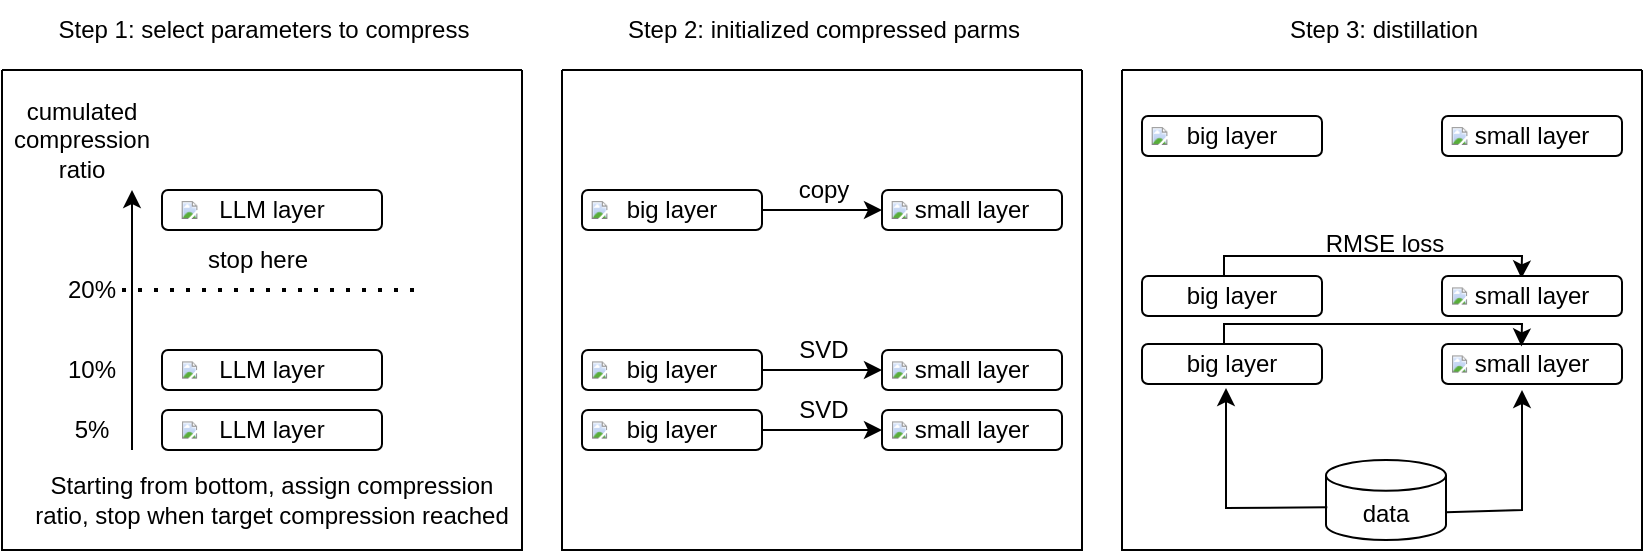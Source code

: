 <mxfile version="20.2.3" type="device"><diagram id="-O8K_xurxsSe1AlVAuJ2" name="Page-1"><mxGraphModel dx="931" dy="688" grid="1" gridSize="10" guides="1" tooltips="1" connect="1" arrows="1" fold="1" page="1" pageScale="1" pageWidth="827" pageHeight="1169" math="0" shadow="0"><root><mxCell id="0"/><mxCell id="1" parent="0"/><mxCell id="yRJL_Q9edd8t28seV29l-11" value="LLM layer" style="rounded=1;whiteSpace=wrap;html=1;" parent="1" vertex="1"><mxGeometry x="180" y="400" width="110" height="20" as="geometry"/></mxCell><mxCell id="-qp4wE3CLyKNubmdTfGH-1" value="LLM layer" style="rounded=1;whiteSpace=wrap;html=1;" vertex="1" parent="1"><mxGeometry x="180" y="370" width="110" height="20" as="geometry"/></mxCell><mxCell id="-qp4wE3CLyKNubmdTfGH-2" value="LLM layer" style="rounded=1;whiteSpace=wrap;html=1;" vertex="1" parent="1"><mxGeometry x="180" y="290" width="110" height="20" as="geometry"/></mxCell><mxCell id="-qp4wE3CLyKNubmdTfGH-3" value="" style="endArrow=classic;html=1;rounded=0;" edge="1" parent="1"><mxGeometry width="50" height="50" relative="1" as="geometry"><mxPoint x="165" y="420" as="sourcePoint"/><mxPoint x="165" y="290" as="targetPoint"/></mxGeometry></mxCell><mxCell id="-qp4wE3CLyKNubmdTfGH-4" value="Starting from bottom, assign compression ratio, stop when target compression reached" style="text;html=1;strokeColor=none;fillColor=none;align=center;verticalAlign=middle;whiteSpace=wrap;rounded=0;" vertex="1" parent="1"><mxGeometry x="110" y="430" width="250" height="30" as="geometry"/></mxCell><mxCell id="-qp4wE3CLyKNubmdTfGH-5" value="cumulated compression ratio" style="text;html=1;strokeColor=none;fillColor=none;align=center;verticalAlign=middle;whiteSpace=wrap;rounded=0;" vertex="1" parent="1"><mxGeometry x="110" y="250" width="60" height="30" as="geometry"/></mxCell><mxCell id="-qp4wE3CLyKNubmdTfGH-6" value="5%" style="text;html=1;strokeColor=none;fillColor=none;align=center;verticalAlign=middle;whiteSpace=wrap;rounded=0;" vertex="1" parent="1"><mxGeometry x="130" y="395" width="30" height="30" as="geometry"/></mxCell><mxCell id="-qp4wE3CLyKNubmdTfGH-7" value="10%" style="text;html=1;strokeColor=none;fillColor=none;align=center;verticalAlign=middle;whiteSpace=wrap;rounded=0;" vertex="1" parent="1"><mxGeometry x="130" y="365" width="30" height="30" as="geometry"/></mxCell><mxCell id="-qp4wE3CLyKNubmdTfGH-8" value="20%" style="text;html=1;strokeColor=none;fillColor=none;align=center;verticalAlign=middle;whiteSpace=wrap;rounded=0;" vertex="1" parent="1"><mxGeometry x="130" y="325" width="30" height="30" as="geometry"/></mxCell><mxCell id="-qp4wE3CLyKNubmdTfGH-9" value="" style="endArrow=none;dashed=1;html=1;dashPattern=1 3;strokeWidth=2;rounded=0;exitX=1;exitY=0.5;exitDx=0;exitDy=0;" edge="1" parent="1" source="-qp4wE3CLyKNubmdTfGH-8"><mxGeometry width="50" height="50" relative="1" as="geometry"><mxPoint x="320" y="370" as="sourcePoint"/><mxPoint x="310" y="340" as="targetPoint"/></mxGeometry></mxCell><mxCell id="-qp4wE3CLyKNubmdTfGH-11" value="" style="shape=image;html=1;verticalLabelPosition=bottom;verticalAlign=top;imageAspect=1;aspect=fixed;image=/home/xtof/Downloads/flame-icon.png;fontSize=12;" vertex="1" parent="1"><mxGeometry x="190" y="375" width="7.54" height="10" as="geometry"/></mxCell><mxCell id="-qp4wE3CLyKNubmdTfGH-12" value="" style="shape=image;html=1;verticalLabelPosition=bottom;verticalAlign=top;imageAspect=1;aspect=fixed;image=/home/xtof/Downloads/snowflake-color-icon.png;fontSize=12;" vertex="1" parent="1"><mxGeometry x="189.27" y="295.5" width="9" height="9" as="geometry"/></mxCell><mxCell id="-qp4wE3CLyKNubmdTfGH-13" value="" style="shape=image;html=1;verticalLabelPosition=bottom;verticalAlign=top;imageAspect=1;aspect=fixed;image=/home/xtof/Downloads/flame-icon.png;fontSize=12;" vertex="1" parent="1"><mxGeometry x="190" y="405" width="7.54" height="10" as="geometry"/></mxCell><mxCell id="-qp4wE3CLyKNubmdTfGH-14" value="Step 1: select parameters to compress" style="text;html=1;strokeColor=none;fillColor=none;align=center;verticalAlign=middle;whiteSpace=wrap;rounded=0;" vertex="1" parent="1"><mxGeometry x="121" y="195" width="220" height="30" as="geometry"/></mxCell><mxCell id="-qp4wE3CLyKNubmdTfGH-15" value="" style="swimlane;startSize=0;" vertex="1" parent="1"><mxGeometry x="100" y="230" width="260" height="240" as="geometry"/></mxCell><mxCell id="-qp4wE3CLyKNubmdTfGH-10" value="stop here" style="text;html=1;strokeColor=none;fillColor=none;align=center;verticalAlign=middle;whiteSpace=wrap;rounded=0;" vertex="1" parent="-qp4wE3CLyKNubmdTfGH-15"><mxGeometry x="97.54" y="80" width="60" height="30" as="geometry"/></mxCell><mxCell id="-qp4wE3CLyKNubmdTfGH-30" value="Step 2: initialized compressed parms" style="text;html=1;strokeColor=none;fillColor=none;align=center;verticalAlign=middle;whiteSpace=wrap;rounded=0;" vertex="1" parent="1"><mxGeometry x="401" y="195" width="220" height="30" as="geometry"/></mxCell><mxCell id="-qp4wE3CLyKNubmdTfGH-31" value="" style="swimlane;startSize=0;" vertex="1" parent="1"><mxGeometry x="380" y="230" width="260" height="240" as="geometry"/></mxCell><mxCell id="-qp4wE3CLyKNubmdTfGH-53" value="SVD" style="text;html=1;strokeColor=none;fillColor=none;align=center;verticalAlign=middle;whiteSpace=wrap;rounded=0;" vertex="1" parent="-qp4wE3CLyKNubmdTfGH-31"><mxGeometry x="101" y="125" width="60" height="30" as="geometry"/></mxCell><mxCell id="-qp4wE3CLyKNubmdTfGH-33" value="big layer" style="rounded=1;whiteSpace=wrap;html=1;" vertex="1" parent="1"><mxGeometry x="390" y="370" width="90" height="20" as="geometry"/></mxCell><mxCell id="-qp4wE3CLyKNubmdTfGH-34" value="big layer" style="rounded=1;whiteSpace=wrap;html=1;" vertex="1" parent="1"><mxGeometry x="390" y="290" width="90" height="20" as="geometry"/></mxCell><mxCell id="-qp4wE3CLyKNubmdTfGH-35" value="" style="shape=image;html=1;verticalLabelPosition=bottom;verticalAlign=top;imageAspect=1;aspect=fixed;image=/home/xtof/Downloads/flame-icon.png;fontSize=12;" vertex="1" parent="1"><mxGeometry x="395" y="375" width="7.54" height="10" as="geometry"/></mxCell><mxCell id="-qp4wE3CLyKNubmdTfGH-36" value="" style="shape=image;html=1;verticalLabelPosition=bottom;verticalAlign=top;imageAspect=1;aspect=fixed;image=/home/xtof/Downloads/snowflake-color-icon.png;fontSize=12;" vertex="1" parent="1"><mxGeometry x="394.27" y="295.5" width="9" height="9" as="geometry"/></mxCell><mxCell id="-qp4wE3CLyKNubmdTfGH-42" value="big layer" style="rounded=1;whiteSpace=wrap;html=1;" vertex="1" parent="1"><mxGeometry x="390" y="400" width="90" height="20" as="geometry"/></mxCell><mxCell id="-qp4wE3CLyKNubmdTfGH-43" value="" style="shape=image;html=1;verticalLabelPosition=bottom;verticalAlign=top;imageAspect=1;aspect=fixed;image=/home/xtof/Downloads/flame-icon.png;fontSize=12;" vertex="1" parent="1"><mxGeometry x="395" y="405" width="7.54" height="10" as="geometry"/></mxCell><mxCell id="-qp4wE3CLyKNubmdTfGH-44" value="small layer" style="rounded=1;whiteSpace=wrap;html=1;" vertex="1" parent="1"><mxGeometry x="540" y="370" width="90" height="20" as="geometry"/></mxCell><mxCell id="-qp4wE3CLyKNubmdTfGH-45" value="small layer" style="rounded=1;whiteSpace=wrap;html=1;" vertex="1" parent="1"><mxGeometry x="540" y="290" width="90" height="20" as="geometry"/></mxCell><mxCell id="-qp4wE3CLyKNubmdTfGH-46" value="" style="shape=image;html=1;verticalLabelPosition=bottom;verticalAlign=top;imageAspect=1;aspect=fixed;image=/home/xtof/Downloads/flame-icon.png;fontSize=12;" vertex="1" parent="1"><mxGeometry x="545" y="375" width="7.54" height="10" as="geometry"/></mxCell><mxCell id="-qp4wE3CLyKNubmdTfGH-47" value="" style="shape=image;html=1;verticalLabelPosition=bottom;verticalAlign=top;imageAspect=1;aspect=fixed;image=/home/xtof/Downloads/snowflake-color-icon.png;fontSize=12;" vertex="1" parent="1"><mxGeometry x="544.27" y="295.5" width="9" height="9" as="geometry"/></mxCell><mxCell id="-qp4wE3CLyKNubmdTfGH-48" value="small layer" style="rounded=1;whiteSpace=wrap;html=1;" vertex="1" parent="1"><mxGeometry x="540" y="400" width="90" height="20" as="geometry"/></mxCell><mxCell id="-qp4wE3CLyKNubmdTfGH-49" value="" style="shape=image;html=1;verticalLabelPosition=bottom;verticalAlign=top;imageAspect=1;aspect=fixed;image=/home/xtof/Downloads/flame-icon.png;fontSize=12;" vertex="1" parent="1"><mxGeometry x="545" y="405" width="7.54" height="10" as="geometry"/></mxCell><mxCell id="-qp4wE3CLyKNubmdTfGH-50" value="" style="endArrow=classic;html=1;rounded=0;exitX=1;exitY=0.5;exitDx=0;exitDy=0;entryX=0;entryY=0.5;entryDx=0;entryDy=0;" edge="1" parent="1" source="-qp4wE3CLyKNubmdTfGH-34" target="-qp4wE3CLyKNubmdTfGH-45"><mxGeometry width="50" height="50" relative="1" as="geometry"><mxPoint x="400" y="340" as="sourcePoint"/><mxPoint x="450" y="290" as="targetPoint"/></mxGeometry></mxCell><mxCell id="-qp4wE3CLyKNubmdTfGH-51" value="" style="endArrow=classic;html=1;rounded=0;exitX=1;exitY=0.5;exitDx=0;exitDy=0;entryX=0;entryY=0.5;entryDx=0;entryDy=0;" edge="1" parent="1"><mxGeometry width="50" height="50" relative="1" as="geometry"><mxPoint x="480" y="380" as="sourcePoint"/><mxPoint x="540" y="380" as="targetPoint"/></mxGeometry></mxCell><mxCell id="-qp4wE3CLyKNubmdTfGH-52" value="" style="endArrow=classic;html=1;rounded=0;exitX=1;exitY=0.5;exitDx=0;exitDy=0;entryX=0;entryY=0.5;entryDx=0;entryDy=0;" edge="1" parent="1"><mxGeometry width="50" height="50" relative="1" as="geometry"><mxPoint x="480" y="410" as="sourcePoint"/><mxPoint x="540" y="410" as="targetPoint"/></mxGeometry></mxCell><mxCell id="-qp4wE3CLyKNubmdTfGH-54" value="SVD" style="text;html=1;strokeColor=none;fillColor=none;align=center;verticalAlign=middle;whiteSpace=wrap;rounded=0;" vertex="1" parent="1"><mxGeometry x="481" y="385" width="60" height="30" as="geometry"/></mxCell><mxCell id="-qp4wE3CLyKNubmdTfGH-55" value="copy" style="text;html=1;strokeColor=none;fillColor=none;align=center;verticalAlign=middle;whiteSpace=wrap;rounded=0;" vertex="1" parent="1"><mxGeometry x="481" y="275" width="60" height="30" as="geometry"/></mxCell><mxCell id="-qp4wE3CLyKNubmdTfGH-56" value="Step 3: distillation" style="text;html=1;strokeColor=none;fillColor=none;align=center;verticalAlign=middle;whiteSpace=wrap;rounded=0;" vertex="1" parent="1"><mxGeometry x="681" y="195" width="220" height="30" as="geometry"/></mxCell><mxCell id="-qp4wE3CLyKNubmdTfGH-57" value="" style="swimlane;startSize=0;" vertex="1" parent="1"><mxGeometry x="660" y="230" width="260" height="240" as="geometry"/></mxCell><mxCell id="-qp4wE3CLyKNubmdTfGH-76" value="" style="endArrow=classic;html=1;rounded=0;entryX=0.441;entryY=0.061;entryDx=0;entryDy=0;entryPerimeter=0;" edge="1" parent="-qp4wE3CLyKNubmdTfGH-57" target="-qp4wE3CLyKNubmdTfGH-65"><mxGeometry width="50" height="50" relative="1" as="geometry"><mxPoint x="51" y="103" as="sourcePoint"/><mxPoint x="101" y="103" as="targetPoint"/><Array as="points"><mxPoint x="51" y="93"/><mxPoint x="200" y="93"/></Array></mxGeometry></mxCell><mxCell id="-qp4wE3CLyKNubmdTfGH-77" value="RMSE loss" style="text;html=1;strokeColor=none;fillColor=none;align=center;verticalAlign=middle;whiteSpace=wrap;rounded=0;" vertex="1" parent="-qp4wE3CLyKNubmdTfGH-57"><mxGeometry x="92" y="72" width="79" height="30" as="geometry"/></mxCell><mxCell id="-qp4wE3CLyKNubmdTfGH-79" value="data" style="shape=cylinder3;whiteSpace=wrap;html=1;boundedLbl=1;backgroundOutline=1;size=7.667;" vertex="1" parent="-qp4wE3CLyKNubmdTfGH-57"><mxGeometry x="102" y="195" width="60" height="40" as="geometry"/></mxCell><mxCell id="-qp4wE3CLyKNubmdTfGH-81" value="" style="endArrow=classic;html=1;rounded=0;entryX=1;entryY=1;entryDx=0;entryDy=0;exitX=1;exitY=0;exitDx=0;exitDy=26.167;exitPerimeter=0;" edge="1" parent="-qp4wE3CLyKNubmdTfGH-57" source="-qp4wE3CLyKNubmdTfGH-79"><mxGeometry width="50" height="50" relative="1" as="geometry"><mxPoint x="250.66" y="219.68" as="sourcePoint"/><mxPoint x="200" y="160" as="targetPoint"/><Array as="points"><mxPoint x="200" y="220"/></Array></mxGeometry></mxCell><mxCell id="-qp4wE3CLyKNubmdTfGH-59" value="big layer" style="rounded=1;whiteSpace=wrap;html=1;" vertex="1" parent="1"><mxGeometry x="670" y="333" width="90" height="20" as="geometry"/></mxCell><mxCell id="-qp4wE3CLyKNubmdTfGH-60" value="big layer" style="rounded=1;whiteSpace=wrap;html=1;" vertex="1" parent="1"><mxGeometry x="670" y="253" width="90" height="20" as="geometry"/></mxCell><mxCell id="-qp4wE3CLyKNubmdTfGH-62" value="" style="shape=image;html=1;verticalLabelPosition=bottom;verticalAlign=top;imageAspect=1;aspect=fixed;image=/home/xtof/Downloads/snowflake-color-icon.png;fontSize=12;" vertex="1" parent="1"><mxGeometry x="674.27" y="258.5" width="9" height="9" as="geometry"/></mxCell><mxCell id="-qp4wE3CLyKNubmdTfGH-63" value="big layer" style="rounded=1;whiteSpace=wrap;html=1;" vertex="1" parent="1"><mxGeometry x="670" y="367" width="90" height="20" as="geometry"/></mxCell><mxCell id="-qp4wE3CLyKNubmdTfGH-65" value="small layer" style="rounded=1;whiteSpace=wrap;html=1;" vertex="1" parent="1"><mxGeometry x="820" y="333" width="90" height="20" as="geometry"/></mxCell><mxCell id="-qp4wE3CLyKNubmdTfGH-66" value="small layer" style="rounded=1;whiteSpace=wrap;html=1;" vertex="1" parent="1"><mxGeometry x="820" y="253" width="90" height="20" as="geometry"/></mxCell><mxCell id="-qp4wE3CLyKNubmdTfGH-67" value="" style="shape=image;html=1;verticalLabelPosition=bottom;verticalAlign=top;imageAspect=1;aspect=fixed;image=/home/xtof/Downloads/flame-icon.png;fontSize=12;" vertex="1" parent="1"><mxGeometry x="825" y="338" width="7.54" height="10" as="geometry"/></mxCell><mxCell id="-qp4wE3CLyKNubmdTfGH-68" value="" style="shape=image;html=1;verticalLabelPosition=bottom;verticalAlign=top;imageAspect=1;aspect=fixed;image=/home/xtof/Downloads/snowflake-color-icon.png;fontSize=12;" vertex="1" parent="1"><mxGeometry x="824.27" y="258.5" width="9" height="9" as="geometry"/></mxCell><mxCell id="-qp4wE3CLyKNubmdTfGH-69" value="small layer" style="rounded=1;whiteSpace=wrap;html=1;" vertex="1" parent="1"><mxGeometry x="820" y="367" width="90" height="20" as="geometry"/></mxCell><mxCell id="-qp4wE3CLyKNubmdTfGH-70" value="" style="shape=image;html=1;verticalLabelPosition=bottom;verticalAlign=top;imageAspect=1;aspect=fixed;image=/home/xtof/Downloads/flame-icon.png;fontSize=12;" vertex="1" parent="1"><mxGeometry x="825" y="372" width="7.54" height="10" as="geometry"/></mxCell><mxCell id="-qp4wE3CLyKNubmdTfGH-78" value="" style="endArrow=classic;html=1;rounded=0;entryX=0.441;entryY=0.061;entryDx=0;entryDy=0;entryPerimeter=0;" edge="1" parent="1"><mxGeometry width="50" height="50" relative="1" as="geometry"><mxPoint x="711" y="367" as="sourcePoint"/><mxPoint x="859.69" y="368.22" as="targetPoint"/><Array as="points"><mxPoint x="711" y="357"/><mxPoint x="860" y="357"/></Array></mxGeometry></mxCell><mxCell id="-qp4wE3CLyKNubmdTfGH-80" value="" style="endArrow=classic;html=1;rounded=0;entryX=1;entryY=1;entryDx=0;entryDy=0;exitX=0.011;exitY=0.592;exitDx=0;exitDy=0;exitPerimeter=0;" edge="1" parent="1" source="-qp4wE3CLyKNubmdTfGH-79"><mxGeometry width="50" height="50" relative="1" as="geometry"><mxPoint x="732" y="449" as="sourcePoint"/><mxPoint x="712" y="389" as="targetPoint"/><Array as="points"><mxPoint x="712" y="449"/></Array></mxGeometry></mxCell></root></mxGraphModel></diagram></mxfile>